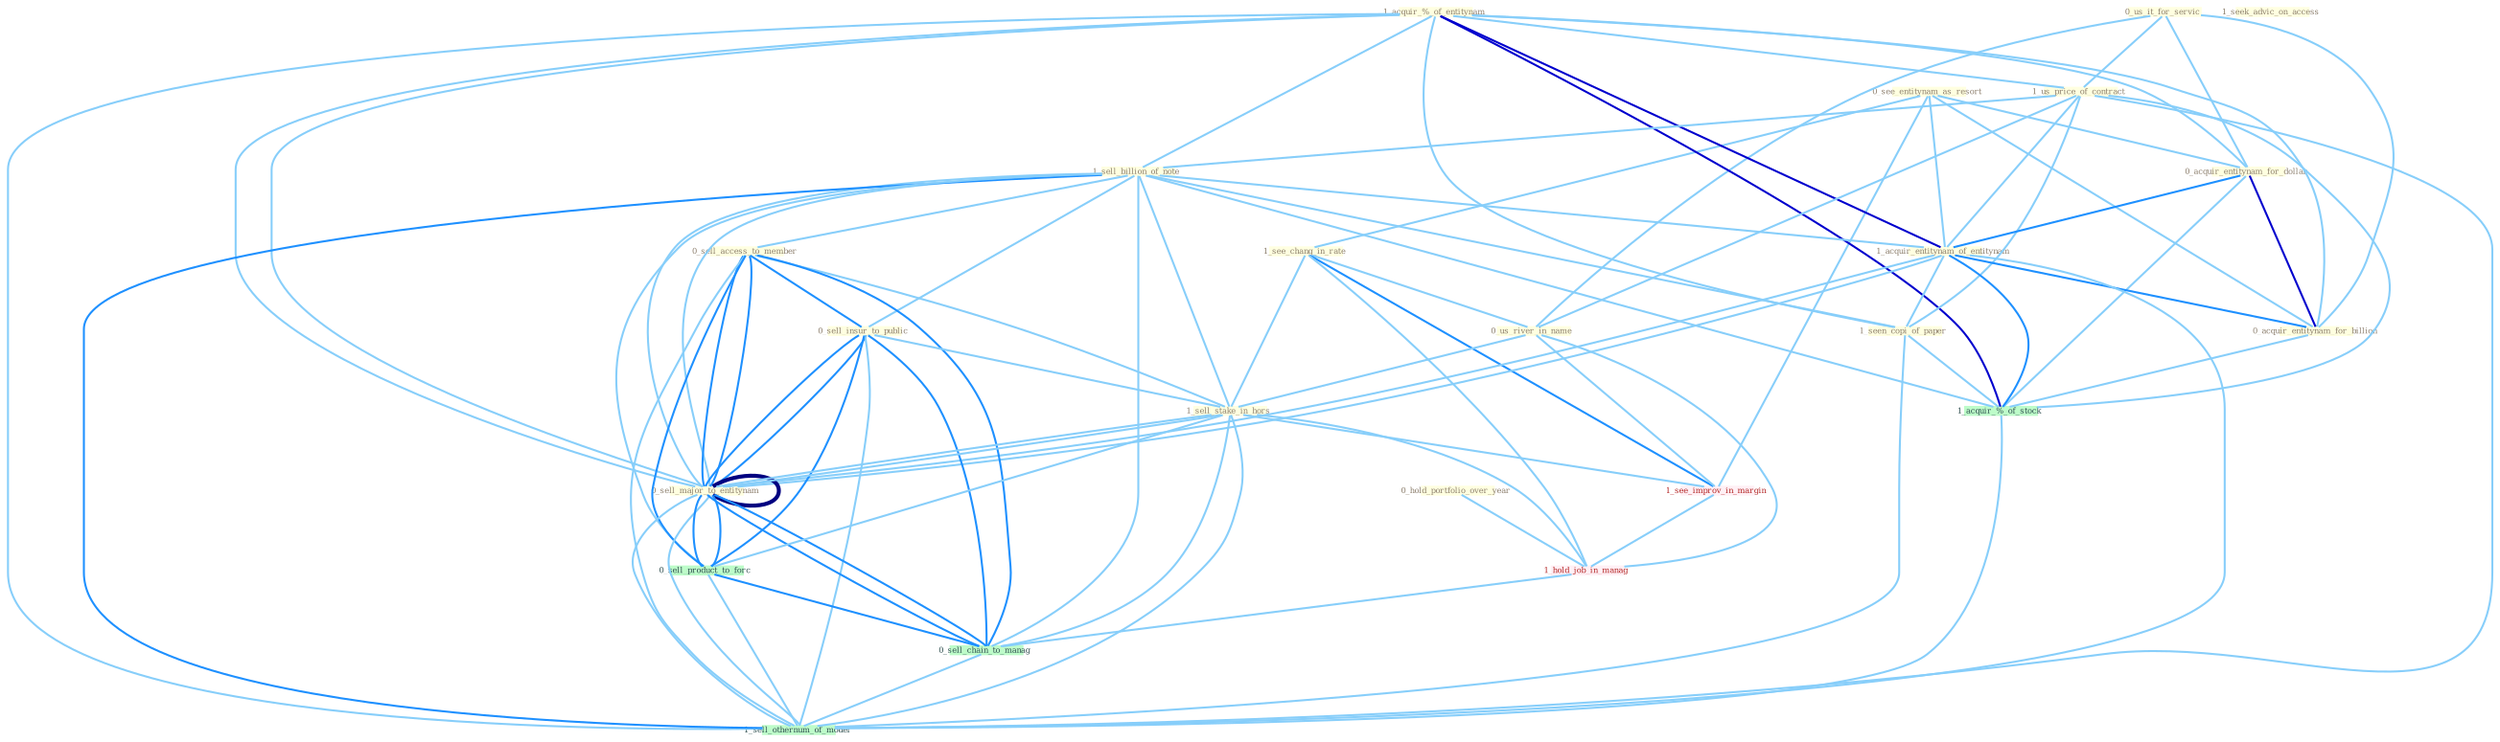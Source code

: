 Graph G{ 
    node
    [shape=polygon,style=filled,width=.5,height=.06,color="#BDFCC9",fixedsize=true,fontsize=4,
    fontcolor="#2f4f4f"];
    {node
    [color="#ffffe0", fontcolor="#8b7d6b"] "0_see_entitynam_as_resort " "1_see_chang_in_rate " "0_us_it_for_servic " "1_acquir_%_of_entitynam " "1_us_price_of_contract " "1_seek_advic_on_access " "0_acquir_entitynam_for_dollar " "1_sell_billion_of_note " "0_us_river_in_name " "1_acquir_entitynam_of_entitynam " "0_sell_access_to_member " "0_hold_portfolio_over_year " "0_sell_insur_to_public " "1_seen_copi_of_paper " "0_sell_major_to_entitynam " "0_acquir_entitynam_for_billion " "1_sell_stake_in_hors "}
{node [color="#fff0f5", fontcolor="#b22222"] "1_see_improv_in_margin " "1_hold_job_in_manag " "0_sell_major_to_entitynam "}
edge [color="#B0E2FF"];

	"0_see_entitynam_as_resort " -- "1_see_chang_in_rate " [w="1", color="#87cefa" ];
	"0_see_entitynam_as_resort " -- "0_acquir_entitynam_for_dollar " [w="1", color="#87cefa" ];
	"0_see_entitynam_as_resort " -- "1_acquir_entitynam_of_entitynam " [w="1", color="#87cefa" ];
	"0_see_entitynam_as_resort " -- "0_acquir_entitynam_for_billion " [w="1", color="#87cefa" ];
	"0_see_entitynam_as_resort " -- "1_see_improv_in_margin " [w="1", color="#87cefa" ];
	"1_see_chang_in_rate " -- "0_us_river_in_name " [w="1", color="#87cefa" ];
	"1_see_chang_in_rate " -- "1_sell_stake_in_hors " [w="1", color="#87cefa" ];
	"1_see_chang_in_rate " -- "1_see_improv_in_margin " [w="2", color="#1e90ff" , len=0.8];
	"1_see_chang_in_rate " -- "1_hold_job_in_manag " [w="1", color="#87cefa" ];
	"0_us_it_for_servic " -- "1_us_price_of_contract " [w="1", color="#87cefa" ];
	"0_us_it_for_servic " -- "0_acquir_entitynam_for_dollar " [w="1", color="#87cefa" ];
	"0_us_it_for_servic " -- "0_us_river_in_name " [w="1", color="#87cefa" ];
	"0_us_it_for_servic " -- "0_acquir_entitynam_for_billion " [w="1", color="#87cefa" ];
	"1_acquir_%_of_entitynam " -- "1_us_price_of_contract " [w="1", color="#87cefa" ];
	"1_acquir_%_of_entitynam " -- "0_acquir_entitynam_for_dollar " [w="1", color="#87cefa" ];
	"1_acquir_%_of_entitynam " -- "1_sell_billion_of_note " [w="1", color="#87cefa" ];
	"1_acquir_%_of_entitynam " -- "1_acquir_entitynam_of_entitynam " [w="3", color="#0000cd" , len=0.6];
	"1_acquir_%_of_entitynam " -- "1_seen_copi_of_paper " [w="1", color="#87cefa" ];
	"1_acquir_%_of_entitynam " -- "0_sell_major_to_entitynam " [w="1", color="#87cefa" ];
	"1_acquir_%_of_entitynam " -- "0_acquir_entitynam_for_billion " [w="1", color="#87cefa" ];
	"1_acquir_%_of_entitynam " -- "1_acquir_%_of_stock " [w="3", color="#0000cd" , len=0.6];
	"1_acquir_%_of_entitynam " -- "0_sell_major_to_entitynam " [w="1", color="#87cefa" ];
	"1_acquir_%_of_entitynam " -- "1_sell_othernum_of_model " [w="1", color="#87cefa" ];
	"1_us_price_of_contract " -- "1_sell_billion_of_note " [w="1", color="#87cefa" ];
	"1_us_price_of_contract " -- "0_us_river_in_name " [w="1", color="#87cefa" ];
	"1_us_price_of_contract " -- "1_acquir_entitynam_of_entitynam " [w="1", color="#87cefa" ];
	"1_us_price_of_contract " -- "1_seen_copi_of_paper " [w="1", color="#87cefa" ];
	"1_us_price_of_contract " -- "1_acquir_%_of_stock " [w="1", color="#87cefa" ];
	"1_us_price_of_contract " -- "1_sell_othernum_of_model " [w="1", color="#87cefa" ];
	"0_acquir_entitynam_for_dollar " -- "1_acquir_entitynam_of_entitynam " [w="2", color="#1e90ff" , len=0.8];
	"0_acquir_entitynam_for_dollar " -- "0_acquir_entitynam_for_billion " [w="3", color="#0000cd" , len=0.6];
	"0_acquir_entitynam_for_dollar " -- "1_acquir_%_of_stock " [w="1", color="#87cefa" ];
	"1_sell_billion_of_note " -- "1_acquir_entitynam_of_entitynam " [w="1", color="#87cefa" ];
	"1_sell_billion_of_note " -- "0_sell_access_to_member " [w="1", color="#87cefa" ];
	"1_sell_billion_of_note " -- "0_sell_insur_to_public " [w="1", color="#87cefa" ];
	"1_sell_billion_of_note " -- "1_seen_copi_of_paper " [w="1", color="#87cefa" ];
	"1_sell_billion_of_note " -- "0_sell_major_to_entitynam " [w="1", color="#87cefa" ];
	"1_sell_billion_of_note " -- "1_sell_stake_in_hors " [w="1", color="#87cefa" ];
	"1_sell_billion_of_note " -- "1_acquir_%_of_stock " [w="1", color="#87cefa" ];
	"1_sell_billion_of_note " -- "0_sell_product_to_forc " [w="1", color="#87cefa" ];
	"1_sell_billion_of_note " -- "0_sell_major_to_entitynam " [w="1", color="#87cefa" ];
	"1_sell_billion_of_note " -- "0_sell_chain_to_manag " [w="1", color="#87cefa" ];
	"1_sell_billion_of_note " -- "1_sell_othernum_of_model " [w="2", color="#1e90ff" , len=0.8];
	"0_us_river_in_name " -- "1_sell_stake_in_hors " [w="1", color="#87cefa" ];
	"0_us_river_in_name " -- "1_see_improv_in_margin " [w="1", color="#87cefa" ];
	"0_us_river_in_name " -- "1_hold_job_in_manag " [w="1", color="#87cefa" ];
	"1_acquir_entitynam_of_entitynam " -- "1_seen_copi_of_paper " [w="1", color="#87cefa" ];
	"1_acquir_entitynam_of_entitynam " -- "0_sell_major_to_entitynam " [w="1", color="#87cefa" ];
	"1_acquir_entitynam_of_entitynam " -- "0_acquir_entitynam_for_billion " [w="2", color="#1e90ff" , len=0.8];
	"1_acquir_entitynam_of_entitynam " -- "1_acquir_%_of_stock " [w="2", color="#1e90ff" , len=0.8];
	"1_acquir_entitynam_of_entitynam " -- "0_sell_major_to_entitynam " [w="1", color="#87cefa" ];
	"1_acquir_entitynam_of_entitynam " -- "1_sell_othernum_of_model " [w="1", color="#87cefa" ];
	"0_sell_access_to_member " -- "0_sell_insur_to_public " [w="2", color="#1e90ff" , len=0.8];
	"0_sell_access_to_member " -- "0_sell_major_to_entitynam " [w="2", color="#1e90ff" , len=0.8];
	"0_sell_access_to_member " -- "1_sell_stake_in_hors " [w="1", color="#87cefa" ];
	"0_sell_access_to_member " -- "0_sell_product_to_forc " [w="2", color="#1e90ff" , len=0.8];
	"0_sell_access_to_member " -- "0_sell_major_to_entitynam " [w="2", color="#1e90ff" , len=0.8];
	"0_sell_access_to_member " -- "0_sell_chain_to_manag " [w="2", color="#1e90ff" , len=0.8];
	"0_sell_access_to_member " -- "1_sell_othernum_of_model " [w="1", color="#87cefa" ];
	"0_hold_portfolio_over_year " -- "1_hold_job_in_manag " [w="1", color="#87cefa" ];
	"0_sell_insur_to_public " -- "0_sell_major_to_entitynam " [w="2", color="#1e90ff" , len=0.8];
	"0_sell_insur_to_public " -- "1_sell_stake_in_hors " [w="1", color="#87cefa" ];
	"0_sell_insur_to_public " -- "0_sell_product_to_forc " [w="2", color="#1e90ff" , len=0.8];
	"0_sell_insur_to_public " -- "0_sell_major_to_entitynam " [w="2", color="#1e90ff" , len=0.8];
	"0_sell_insur_to_public " -- "0_sell_chain_to_manag " [w="2", color="#1e90ff" , len=0.8];
	"0_sell_insur_to_public " -- "1_sell_othernum_of_model " [w="1", color="#87cefa" ];
	"1_seen_copi_of_paper " -- "1_acquir_%_of_stock " [w="1", color="#87cefa" ];
	"1_seen_copi_of_paper " -- "1_sell_othernum_of_model " [w="1", color="#87cefa" ];
	"0_sell_major_to_entitynam " -- "1_sell_stake_in_hors " [w="1", color="#87cefa" ];
	"0_sell_major_to_entitynam " -- "0_sell_product_to_forc " [w="2", color="#1e90ff" , len=0.8];
	"0_sell_major_to_entitynam " -- "0_sell_major_to_entitynam " [w="4", style=bold, color="#000080", len=0.4];
	"0_sell_major_to_entitynam " -- "0_sell_chain_to_manag " [w="2", color="#1e90ff" , len=0.8];
	"0_sell_major_to_entitynam " -- "1_sell_othernum_of_model " [w="1", color="#87cefa" ];
	"0_acquir_entitynam_for_billion " -- "1_acquir_%_of_stock " [w="1", color="#87cefa" ];
	"1_sell_stake_in_hors " -- "1_see_improv_in_margin " [w="1", color="#87cefa" ];
	"1_sell_stake_in_hors " -- "1_hold_job_in_manag " [w="1", color="#87cefa" ];
	"1_sell_stake_in_hors " -- "0_sell_product_to_forc " [w="1", color="#87cefa" ];
	"1_sell_stake_in_hors " -- "0_sell_major_to_entitynam " [w="1", color="#87cefa" ];
	"1_sell_stake_in_hors " -- "0_sell_chain_to_manag " [w="1", color="#87cefa" ];
	"1_sell_stake_in_hors " -- "1_sell_othernum_of_model " [w="1", color="#87cefa" ];
	"1_see_improv_in_margin " -- "1_hold_job_in_manag " [w="1", color="#87cefa" ];
	"1_acquir_%_of_stock " -- "1_sell_othernum_of_model " [w="1", color="#87cefa" ];
	"1_hold_job_in_manag " -- "0_sell_chain_to_manag " [w="1", color="#87cefa" ];
	"0_sell_product_to_forc " -- "0_sell_major_to_entitynam " [w="2", color="#1e90ff" , len=0.8];
	"0_sell_product_to_forc " -- "0_sell_chain_to_manag " [w="2", color="#1e90ff" , len=0.8];
	"0_sell_product_to_forc " -- "1_sell_othernum_of_model " [w="1", color="#87cefa" ];
	"0_sell_major_to_entitynam " -- "0_sell_chain_to_manag " [w="2", color="#1e90ff" , len=0.8];
	"0_sell_major_to_entitynam " -- "1_sell_othernum_of_model " [w="1", color="#87cefa" ];
	"0_sell_chain_to_manag " -- "1_sell_othernum_of_model " [w="1", color="#87cefa" ];
}